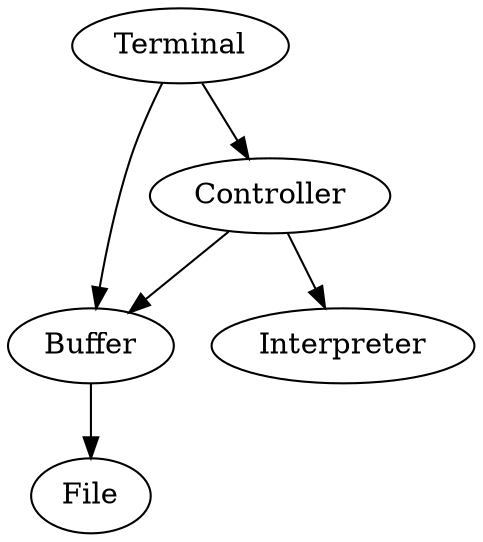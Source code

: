digraph mdd {
    Terminal -> Controller -> Buffer -> File;
    Terminal -> Buffer;
    Controller -> Interpreter;
}